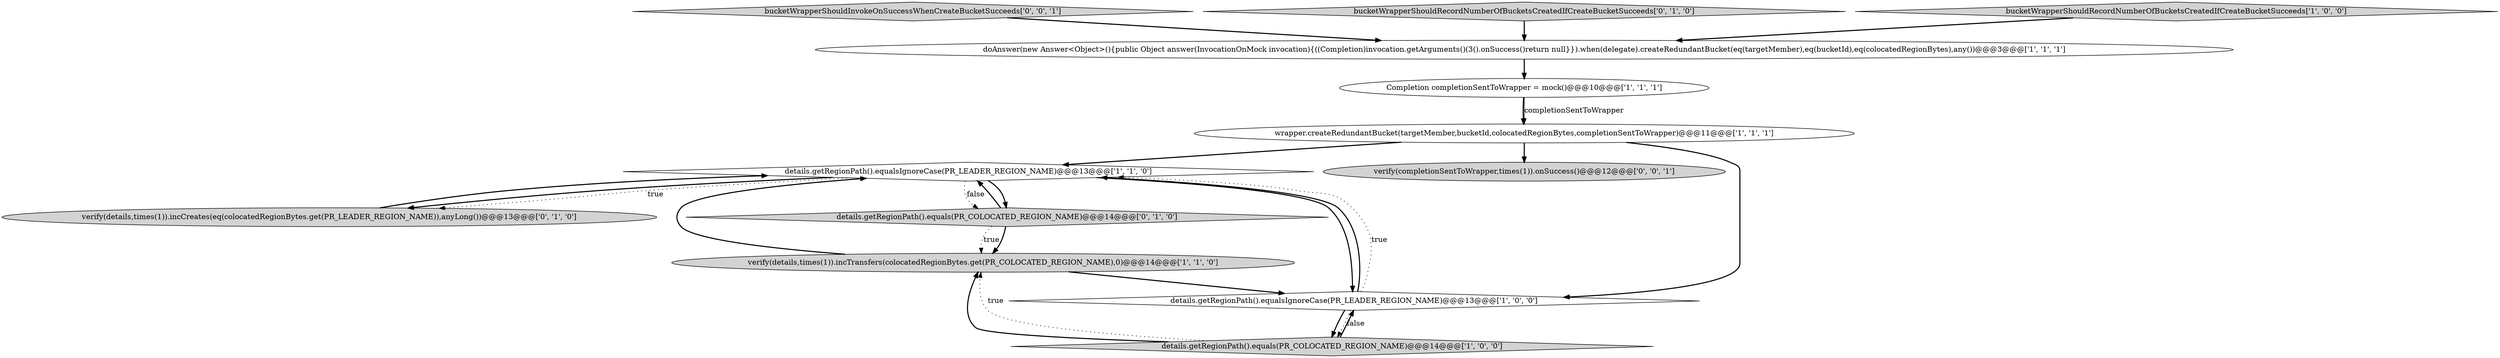 digraph {
5 [style = filled, label = "doAnswer(new Answer<Object>(){public Object answer(InvocationOnMock invocation){((Completion)invocation.getArguments()(3().onSuccess()return null}}).when(delegate).createRedundantBucket(eq(targetMember),eq(bucketId),eq(colocatedRegionBytes),any())@@@3@@@['1', '1', '1']", fillcolor = white, shape = ellipse image = "AAA0AAABBB1BBB"];
9 [style = filled, label = "verify(details,times(1)).incCreates(eq(colocatedRegionBytes.get(PR_LEADER_REGION_NAME)),anyLong())@@@13@@@['0', '1', '0']", fillcolor = lightgray, shape = ellipse image = "AAA0AAABBB2BBB"];
6 [style = filled, label = "verify(details,times(1)).incTransfers(colocatedRegionBytes.get(PR_COLOCATED_REGION_NAME),0)@@@14@@@['1', '1', '0']", fillcolor = lightgray, shape = ellipse image = "AAA0AAABBB1BBB"];
1 [style = filled, label = "details.getRegionPath().equals(PR_COLOCATED_REGION_NAME)@@@14@@@['1', '0', '0']", fillcolor = lightgray, shape = diamond image = "AAA0AAABBB1BBB"];
7 [style = filled, label = "wrapper.createRedundantBucket(targetMember,bucketId,colocatedRegionBytes,completionSentToWrapper)@@@11@@@['1', '1', '1']", fillcolor = white, shape = ellipse image = "AAA0AAABBB1BBB"];
10 [style = filled, label = "details.getRegionPath().equals(PR_COLOCATED_REGION_NAME)@@@14@@@['0', '1', '0']", fillcolor = lightgray, shape = diamond image = "AAA0AAABBB2BBB"];
12 [style = filled, label = "bucketWrapperShouldInvokeOnSuccessWhenCreateBucketSucceeds['0', '0', '1']", fillcolor = lightgray, shape = diamond image = "AAA0AAABBB3BBB"];
0 [style = filled, label = "Completion completionSentToWrapper = mock()@@@10@@@['1', '1', '1']", fillcolor = white, shape = ellipse image = "AAA0AAABBB1BBB"];
4 [style = filled, label = "details.getRegionPath().equalsIgnoreCase(PR_LEADER_REGION_NAME)@@@13@@@['1', '1', '0']", fillcolor = white, shape = diamond image = "AAA0AAABBB1BBB"];
11 [style = filled, label = "verify(completionSentToWrapper,times(1)).onSuccess()@@@12@@@['0', '0', '1']", fillcolor = lightgray, shape = ellipse image = "AAA0AAABBB3BBB"];
3 [style = filled, label = "details.getRegionPath().equalsIgnoreCase(PR_LEADER_REGION_NAME)@@@13@@@['1', '0', '0']", fillcolor = white, shape = diamond image = "AAA0AAABBB1BBB"];
8 [style = filled, label = "bucketWrapperShouldRecordNumberOfBucketsCreatedIfCreateBucketSucceeds['0', '1', '0']", fillcolor = lightgray, shape = diamond image = "AAA0AAABBB2BBB"];
2 [style = filled, label = "bucketWrapperShouldRecordNumberOfBucketsCreatedIfCreateBucketSucceeds['1', '0', '0']", fillcolor = lightgray, shape = diamond image = "AAA0AAABBB1BBB"];
4->9 [style = bold, label=""];
6->3 [style = bold, label=""];
4->3 [style = bold, label=""];
4->10 [style = bold, label=""];
10->6 [style = dotted, label="true"];
7->11 [style = bold, label=""];
12->5 [style = bold, label=""];
3->1 [style = bold, label=""];
9->4 [style = bold, label=""];
1->3 [style = bold, label=""];
3->4 [style = dotted, label="true"];
7->4 [style = bold, label=""];
3->4 [style = bold, label=""];
10->6 [style = bold, label=""];
7->3 [style = bold, label=""];
0->7 [style = bold, label=""];
6->4 [style = bold, label=""];
1->6 [style = bold, label=""];
8->5 [style = bold, label=""];
5->0 [style = bold, label=""];
10->4 [style = bold, label=""];
1->6 [style = dotted, label="true"];
4->9 [style = dotted, label="true"];
3->1 [style = dotted, label="false"];
4->10 [style = dotted, label="false"];
0->7 [style = solid, label="completionSentToWrapper"];
2->5 [style = bold, label=""];
}
